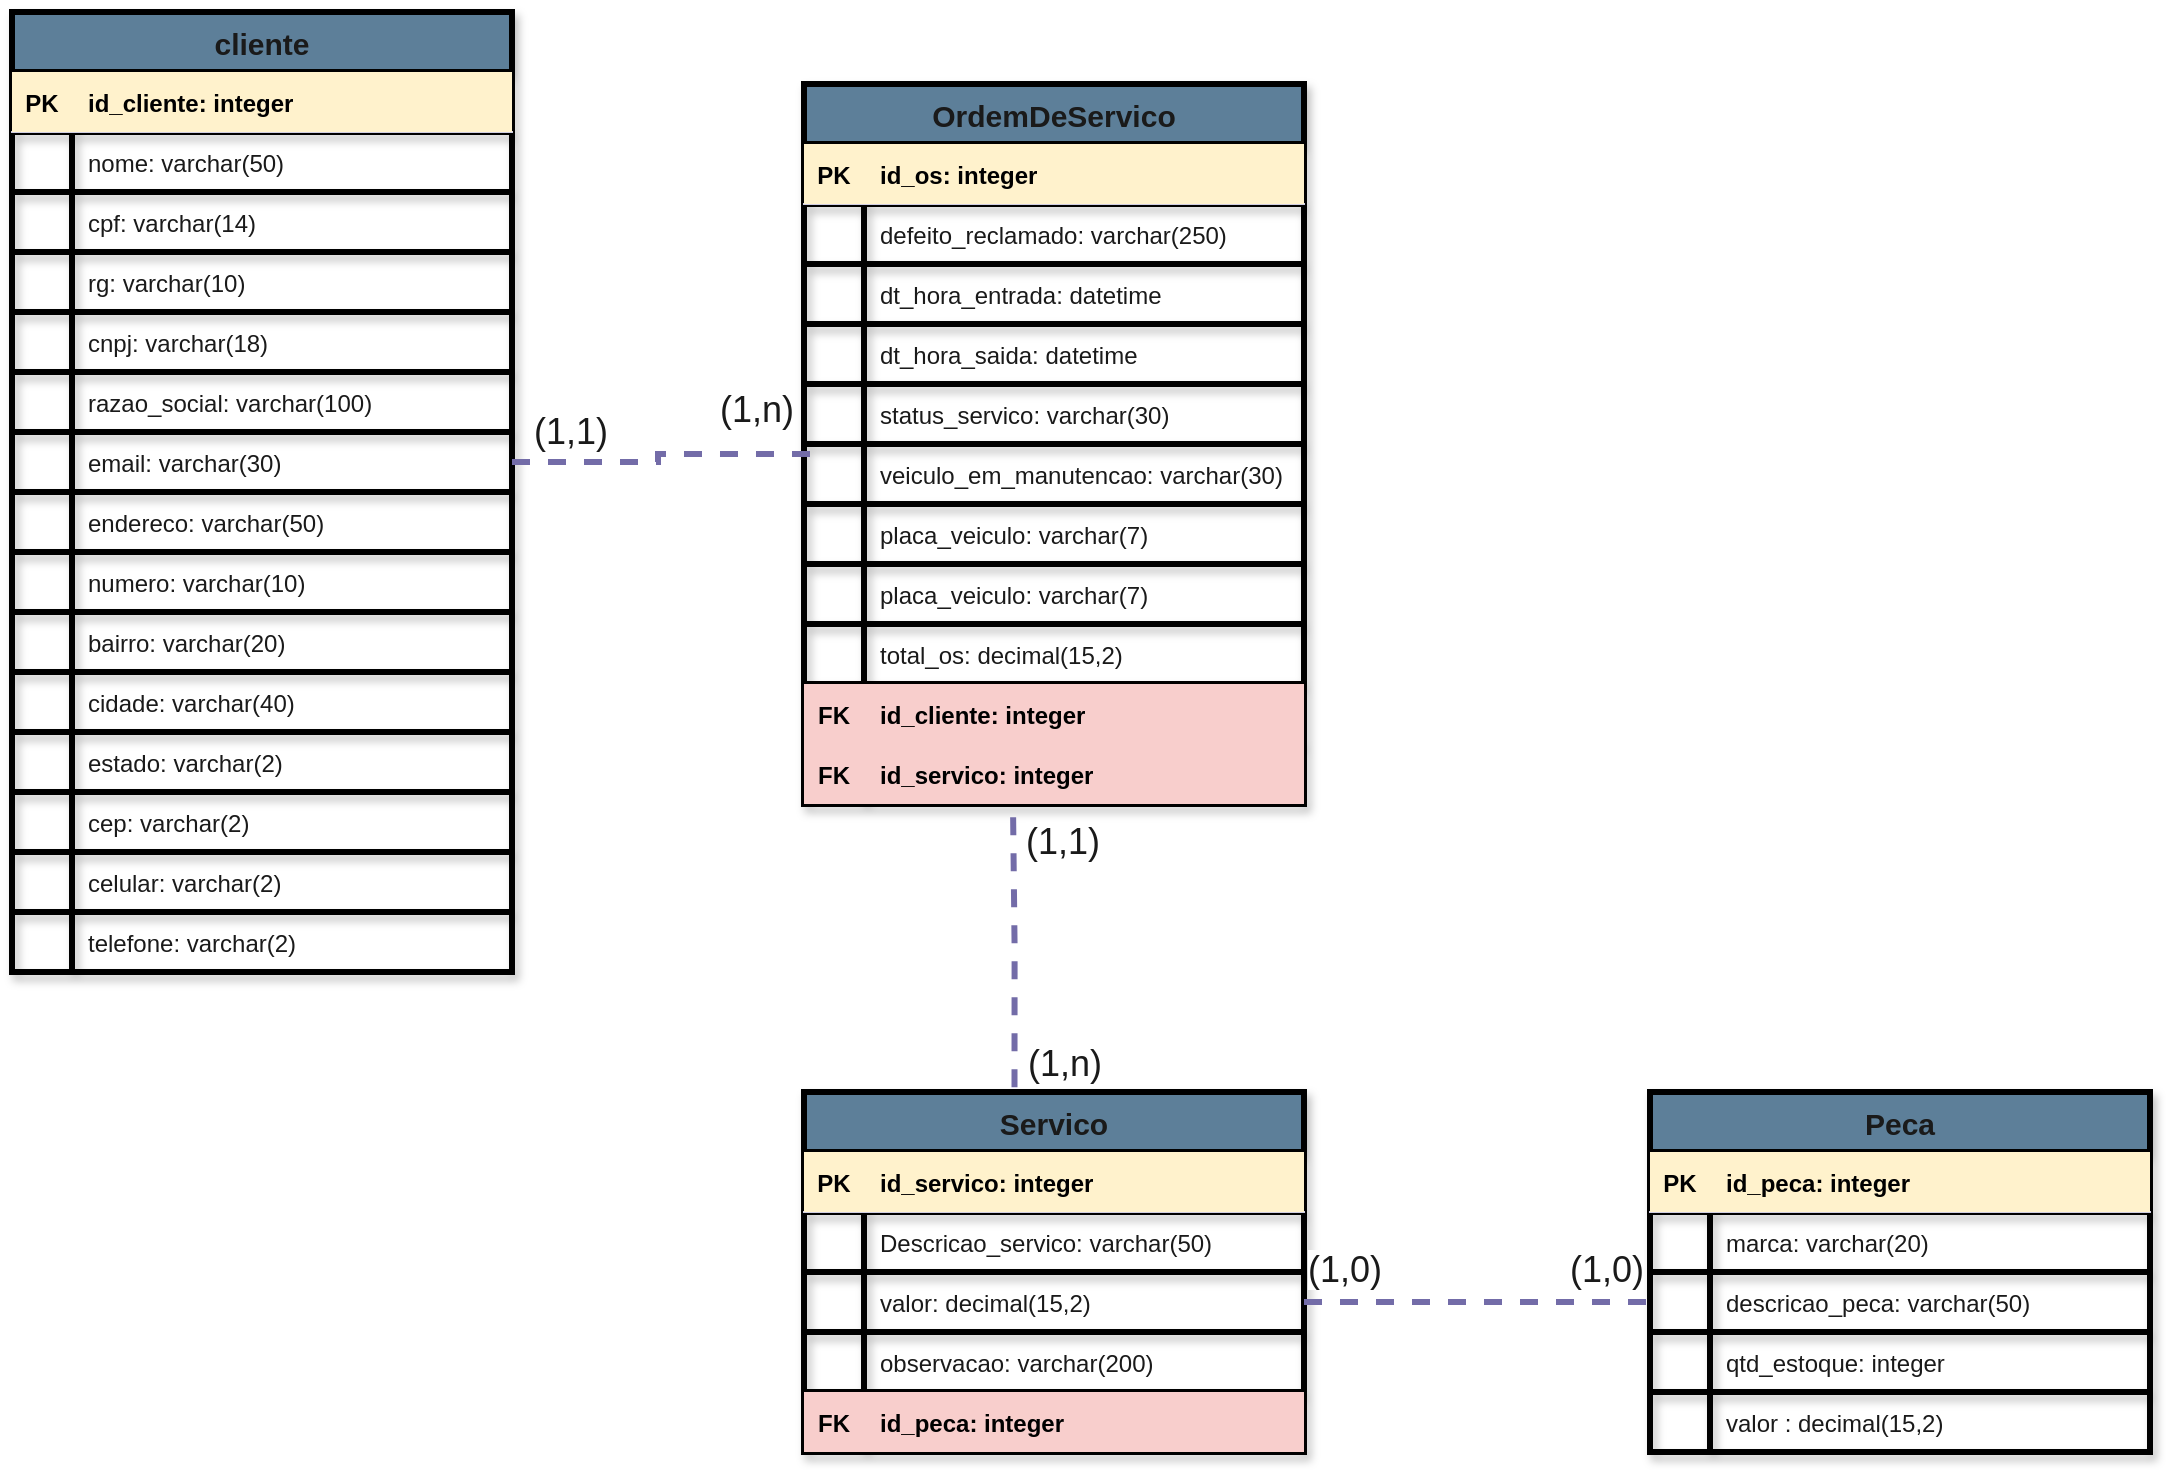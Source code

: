 <mxfile version="24.7.16">
  <diagram id="R2lEEEUBdFMjLlhIrx00" name="Page-1">
    <mxGraphModel dx="1028" dy="511" grid="1" gridSize="9" guides="1" tooltips="1" connect="1" arrows="1" fold="1" page="1" pageScale="1" pageWidth="1169" pageHeight="827" math="0" shadow="0" extFonts="Permanent Marker^https://fonts.googleapis.com/css?family=Permanent+Marker">
      <root>
        <mxCell id="0" />
        <mxCell id="1" parent="0" />
        <mxCell id="C-vyLk0tnHw3VtMMgP7b-2" value="OrdemDeServico" style="shape=table;startSize=30;container=1;collapsible=1;childLayout=tableLayout;fixedRows=1;rowLines=1;fontStyle=1;align=center;resizeLast=1;rounded=0;labelBackgroundColor=none;fillColor=#5D7F99;strokeColor=#000000;fontColor=#1A1A1A;strokeWidth=3;perimeterSpacing=0;shadow=1;fillStyle=auto;fontSize=15;" parent="1" vertex="1">
          <mxGeometry x="459" y="117" width="250" height="360" as="geometry" />
        </mxCell>
        <mxCell id="C-vyLk0tnHw3VtMMgP7b-3" value="" style="shape=partialRectangle;collapsible=0;dropTarget=0;pointerEvents=0;fillColor=none;points=[[0,0.5],[1,0.5]];portConstraint=eastwest;top=0;left=0;right=0;bottom=1;rounded=0;labelBackgroundColor=none;strokeColor=#D0CEE2;fontColor=#1A1A1A;" parent="C-vyLk0tnHw3VtMMgP7b-2" vertex="1">
          <mxGeometry y="30" width="250" height="30" as="geometry" />
        </mxCell>
        <mxCell id="C-vyLk0tnHw3VtMMgP7b-4" value="PK" style="shape=partialRectangle;overflow=hidden;connectable=0;fillColor=#fff2cc;top=0;left=0;bottom=0;right=0;fontStyle=1;rounded=0;labelBackgroundColor=none;strokeColor=#d6b656;" parent="C-vyLk0tnHw3VtMMgP7b-3" vertex="1">
          <mxGeometry width="30" height="30" as="geometry">
            <mxRectangle width="30" height="30" as="alternateBounds" />
          </mxGeometry>
        </mxCell>
        <mxCell id="C-vyLk0tnHw3VtMMgP7b-5" value="id_os: integer" style="shape=partialRectangle;overflow=hidden;connectable=0;fillColor=#fff2cc;top=0;left=0;bottom=0;right=0;align=left;spacingLeft=6;fontStyle=1;rounded=0;labelBackgroundColor=none;strokeColor=#d6b656;" parent="C-vyLk0tnHw3VtMMgP7b-3" vertex="1">
          <mxGeometry x="30" width="220" height="30" as="geometry">
            <mxRectangle width="220" height="30" as="alternateBounds" />
          </mxGeometry>
        </mxCell>
        <mxCell id="C-vyLk0tnHw3VtMMgP7b-6" value="" style="shape=partialRectangle;collapsible=0;dropTarget=0;pointerEvents=0;fillColor=none;points=[[0,0.5],[1,0.5]];portConstraint=eastwest;top=0;left=0;right=0;bottom=0;rounded=0;labelBackgroundColor=none;strokeColor=#D0CEE2;fontColor=#1A1A1A;" parent="C-vyLk0tnHw3VtMMgP7b-2" vertex="1">
          <mxGeometry y="60" width="250" height="30" as="geometry" />
        </mxCell>
        <mxCell id="C-vyLk0tnHw3VtMMgP7b-7" value="" style="shape=partialRectangle;overflow=hidden;connectable=0;fillColor=none;top=0;left=0;bottom=0;right=0;rounded=0;labelBackgroundColor=none;strokeColor=#D0CEE2;fontColor=#1A1A1A;" parent="C-vyLk0tnHw3VtMMgP7b-6" vertex="1">
          <mxGeometry width="30" height="30" as="geometry">
            <mxRectangle width="30" height="30" as="alternateBounds" />
          </mxGeometry>
        </mxCell>
        <mxCell id="C-vyLk0tnHw3VtMMgP7b-8" value="defeito_reclamado: varchar(250)" style="shape=partialRectangle;overflow=hidden;connectable=0;fillColor=none;top=0;left=0;bottom=0;right=0;align=left;spacingLeft=6;rounded=0;labelBackgroundColor=none;strokeColor=#D0CEE2;fontColor=#1A1A1A;" parent="C-vyLk0tnHw3VtMMgP7b-6" vertex="1">
          <mxGeometry x="30" width="220" height="30" as="geometry">
            <mxRectangle width="220" height="30" as="alternateBounds" />
          </mxGeometry>
        </mxCell>
        <mxCell id="C-vyLk0tnHw3VtMMgP7b-9" value="" style="shape=partialRectangle;collapsible=0;dropTarget=0;pointerEvents=0;fillColor=none;points=[[0,0.5],[1,0.5]];portConstraint=eastwest;top=0;left=0;right=0;bottom=0;rounded=0;labelBackgroundColor=none;strokeColor=#D0CEE2;fontColor=#1A1A1A;" parent="C-vyLk0tnHw3VtMMgP7b-2" vertex="1">
          <mxGeometry y="90" width="250" height="30" as="geometry" />
        </mxCell>
        <mxCell id="C-vyLk0tnHw3VtMMgP7b-10" value="" style="shape=partialRectangle;overflow=hidden;connectable=0;fillColor=none;top=0;left=0;bottom=0;right=0;rounded=0;labelBackgroundColor=none;strokeColor=#D0CEE2;fontColor=#1A1A1A;" parent="C-vyLk0tnHw3VtMMgP7b-9" vertex="1">
          <mxGeometry width="30" height="30" as="geometry">
            <mxRectangle width="30" height="30" as="alternateBounds" />
          </mxGeometry>
        </mxCell>
        <mxCell id="C-vyLk0tnHw3VtMMgP7b-11" value="dt_hora_entrada: datetime" style="shape=partialRectangle;overflow=hidden;connectable=0;fillColor=none;top=0;left=0;bottom=0;right=0;align=left;spacingLeft=6;rounded=0;labelBackgroundColor=none;strokeColor=#D0CEE2;fontColor=#1A1A1A;" parent="C-vyLk0tnHw3VtMMgP7b-9" vertex="1">
          <mxGeometry x="30" width="220" height="30" as="geometry">
            <mxRectangle width="220" height="30" as="alternateBounds" />
          </mxGeometry>
        </mxCell>
        <mxCell id="K5zt11yjpIeEXAA8S6xr-104" value="" style="shape=partialRectangle;collapsible=0;dropTarget=0;pointerEvents=0;fillColor=none;points=[[0,0.5],[1,0.5]];portConstraint=eastwest;top=0;left=0;right=0;bottom=0;rounded=0;labelBackgroundColor=none;strokeColor=#D0CEE2;fontColor=#1A1A1A;" vertex="1" parent="C-vyLk0tnHw3VtMMgP7b-2">
          <mxGeometry y="120" width="250" height="30" as="geometry" />
        </mxCell>
        <mxCell id="K5zt11yjpIeEXAA8S6xr-105" value="" style="shape=partialRectangle;overflow=hidden;connectable=0;fillColor=none;top=0;left=0;bottom=0;right=0;rounded=0;labelBackgroundColor=none;strokeColor=#D0CEE2;fontColor=#1A1A1A;" vertex="1" parent="K5zt11yjpIeEXAA8S6xr-104">
          <mxGeometry width="30" height="30" as="geometry">
            <mxRectangle width="30" height="30" as="alternateBounds" />
          </mxGeometry>
        </mxCell>
        <mxCell id="K5zt11yjpIeEXAA8S6xr-106" value="dt_hora_saida: datetime" style="shape=partialRectangle;overflow=hidden;connectable=0;fillColor=none;top=0;left=0;bottom=0;right=0;align=left;spacingLeft=6;rounded=0;labelBackgroundColor=none;strokeColor=#D0CEE2;fontColor=#1A1A1A;" vertex="1" parent="K5zt11yjpIeEXAA8S6xr-104">
          <mxGeometry x="30" width="220" height="30" as="geometry">
            <mxRectangle width="220" height="30" as="alternateBounds" />
          </mxGeometry>
        </mxCell>
        <mxCell id="K5zt11yjpIeEXAA8S6xr-109" value="" style="shape=partialRectangle;collapsible=0;dropTarget=0;pointerEvents=0;fillColor=none;points=[[0,0.5],[1,0.5]];portConstraint=eastwest;top=0;left=0;right=0;bottom=0;rounded=0;labelBackgroundColor=none;strokeColor=#D0CEE2;fontColor=#1A1A1A;" vertex="1" parent="C-vyLk0tnHw3VtMMgP7b-2">
          <mxGeometry y="150" width="250" height="30" as="geometry" />
        </mxCell>
        <mxCell id="K5zt11yjpIeEXAA8S6xr-110" value="" style="shape=partialRectangle;overflow=hidden;connectable=0;fillColor=none;top=0;left=0;bottom=0;right=0;rounded=0;labelBackgroundColor=none;strokeColor=#D0CEE2;fontColor=#1A1A1A;" vertex="1" parent="K5zt11yjpIeEXAA8S6xr-109">
          <mxGeometry width="30" height="30" as="geometry">
            <mxRectangle width="30" height="30" as="alternateBounds" />
          </mxGeometry>
        </mxCell>
        <mxCell id="K5zt11yjpIeEXAA8S6xr-111" value="status_servico: varchar(30)" style="shape=partialRectangle;overflow=hidden;connectable=0;fillColor=none;top=0;left=0;bottom=0;right=0;align=left;spacingLeft=6;rounded=0;labelBackgroundColor=none;strokeColor=#D0CEE2;fontColor=#1A1A1A;" vertex="1" parent="K5zt11yjpIeEXAA8S6xr-109">
          <mxGeometry x="30" width="220" height="30" as="geometry">
            <mxRectangle width="220" height="30" as="alternateBounds" />
          </mxGeometry>
        </mxCell>
        <mxCell id="K5zt11yjpIeEXAA8S6xr-112" value="" style="shape=partialRectangle;collapsible=0;dropTarget=0;pointerEvents=0;fillColor=none;points=[[0,0.5],[1,0.5]];portConstraint=eastwest;top=0;left=0;right=0;bottom=0;rounded=0;labelBackgroundColor=none;strokeColor=#D0CEE2;fontColor=#1A1A1A;" vertex="1" parent="C-vyLk0tnHw3VtMMgP7b-2">
          <mxGeometry y="180" width="250" height="30" as="geometry" />
        </mxCell>
        <mxCell id="K5zt11yjpIeEXAA8S6xr-113" value="" style="shape=partialRectangle;overflow=hidden;connectable=0;fillColor=none;top=0;left=0;bottom=0;right=0;rounded=0;labelBackgroundColor=none;strokeColor=#D0CEE2;fontColor=#1A1A1A;" vertex="1" parent="K5zt11yjpIeEXAA8S6xr-112">
          <mxGeometry width="30" height="30" as="geometry">
            <mxRectangle width="30" height="30" as="alternateBounds" />
          </mxGeometry>
        </mxCell>
        <mxCell id="K5zt11yjpIeEXAA8S6xr-114" value="veiculo_em_manutencao: varchar(30)" style="shape=partialRectangle;overflow=hidden;connectable=0;fillColor=none;top=0;left=0;bottom=0;right=0;align=left;spacingLeft=6;rounded=0;labelBackgroundColor=none;strokeColor=#D0CEE2;fontColor=#1A1A1A;" vertex="1" parent="K5zt11yjpIeEXAA8S6xr-112">
          <mxGeometry x="30" width="220" height="30" as="geometry">
            <mxRectangle width="220" height="30" as="alternateBounds" />
          </mxGeometry>
        </mxCell>
        <mxCell id="K5zt11yjpIeEXAA8S6xr-231" value="" style="shape=partialRectangle;collapsible=0;dropTarget=0;pointerEvents=0;fillColor=none;points=[[0,0.5],[1,0.5]];portConstraint=eastwest;top=0;left=0;right=0;bottom=0;rounded=0;labelBackgroundColor=none;strokeColor=#D0CEE2;fontColor=#1A1A1A;" vertex="1" parent="C-vyLk0tnHw3VtMMgP7b-2">
          <mxGeometry y="210" width="250" height="30" as="geometry" />
        </mxCell>
        <mxCell id="K5zt11yjpIeEXAA8S6xr-232" value="" style="shape=partialRectangle;overflow=hidden;connectable=0;fillColor=none;top=0;left=0;bottom=0;right=0;rounded=0;labelBackgroundColor=none;strokeColor=#D0CEE2;fontColor=#1A1A1A;" vertex="1" parent="K5zt11yjpIeEXAA8S6xr-231">
          <mxGeometry width="30" height="30" as="geometry">
            <mxRectangle width="30" height="30" as="alternateBounds" />
          </mxGeometry>
        </mxCell>
        <mxCell id="K5zt11yjpIeEXAA8S6xr-233" value="placa_veiculo: varchar(7)" style="shape=partialRectangle;overflow=hidden;connectable=0;fillColor=none;top=0;left=0;bottom=0;right=0;align=left;spacingLeft=6;rounded=0;labelBackgroundColor=none;strokeColor=#D0CEE2;fontColor=#1A1A1A;" vertex="1" parent="K5zt11yjpIeEXAA8S6xr-231">
          <mxGeometry x="30" width="220" height="30" as="geometry">
            <mxRectangle width="220" height="30" as="alternateBounds" />
          </mxGeometry>
        </mxCell>
        <mxCell id="K5zt11yjpIeEXAA8S6xr-115" value="" style="shape=partialRectangle;collapsible=0;dropTarget=0;pointerEvents=0;fillColor=none;points=[[0,0.5],[1,0.5]];portConstraint=eastwest;top=0;left=0;right=0;bottom=0;rounded=0;labelBackgroundColor=none;strokeColor=#D0CEE2;fontColor=#1A1A1A;" vertex="1" parent="C-vyLk0tnHw3VtMMgP7b-2">
          <mxGeometry y="240" width="250" height="30" as="geometry" />
        </mxCell>
        <mxCell id="K5zt11yjpIeEXAA8S6xr-116" value="" style="shape=partialRectangle;overflow=hidden;connectable=0;fillColor=none;top=0;left=0;bottom=0;right=0;rounded=0;labelBackgroundColor=none;strokeColor=#D0CEE2;fontColor=#1A1A1A;" vertex="1" parent="K5zt11yjpIeEXAA8S6xr-115">
          <mxGeometry width="30" height="30" as="geometry">
            <mxRectangle width="30" height="30" as="alternateBounds" />
          </mxGeometry>
        </mxCell>
        <mxCell id="K5zt11yjpIeEXAA8S6xr-117" value="placa_veiculo: varchar(7)" style="shape=partialRectangle;overflow=hidden;connectable=0;fillColor=none;top=0;left=0;bottom=0;right=0;align=left;spacingLeft=6;rounded=0;labelBackgroundColor=none;strokeColor=#D0CEE2;fontColor=#1A1A1A;" vertex="1" parent="K5zt11yjpIeEXAA8S6xr-115">
          <mxGeometry x="30" width="220" height="30" as="geometry">
            <mxRectangle width="220" height="30" as="alternateBounds" />
          </mxGeometry>
        </mxCell>
        <mxCell id="K5zt11yjpIeEXAA8S6xr-127" value="" style="shape=partialRectangle;collapsible=0;dropTarget=0;pointerEvents=0;fillColor=none;points=[[0,0.5],[1,0.5]];portConstraint=eastwest;top=0;left=0;right=0;bottom=0;rounded=0;labelBackgroundColor=none;strokeColor=#D0CEE2;fontColor=#1A1A1A;" vertex="1" parent="C-vyLk0tnHw3VtMMgP7b-2">
          <mxGeometry y="270" width="250" height="30" as="geometry" />
        </mxCell>
        <mxCell id="K5zt11yjpIeEXAA8S6xr-128" value="" style="shape=partialRectangle;overflow=hidden;connectable=0;fillColor=none;top=0;left=0;bottom=0;right=0;rounded=0;labelBackgroundColor=none;strokeColor=#D0CEE2;fontColor=#1A1A1A;" vertex="1" parent="K5zt11yjpIeEXAA8S6xr-127">
          <mxGeometry width="30" height="30" as="geometry">
            <mxRectangle width="30" height="30" as="alternateBounds" />
          </mxGeometry>
        </mxCell>
        <mxCell id="K5zt11yjpIeEXAA8S6xr-129" value="total_os: decimal(15,2)" style="shape=partialRectangle;overflow=hidden;connectable=0;fillColor=none;top=0;left=0;bottom=0;right=0;align=left;spacingLeft=6;rounded=0;labelBackgroundColor=none;strokeColor=#D0CEE2;fontColor=#1A1A1A;" vertex="1" parent="K5zt11yjpIeEXAA8S6xr-127">
          <mxGeometry x="30" width="220" height="30" as="geometry">
            <mxRectangle width="220" height="30" as="alternateBounds" />
          </mxGeometry>
        </mxCell>
        <mxCell id="K5zt11yjpIeEXAA8S6xr-121" value="" style="shape=partialRectangle;collapsible=0;dropTarget=0;pointerEvents=0;fillColor=none;points=[[0,0.5],[1,0.5]];portConstraint=eastwest;top=0;left=0;right=0;bottom=0;rounded=0;labelBackgroundColor=none;strokeColor=#D0CEE2;fontColor=#1A1A1A;" vertex="1" parent="C-vyLk0tnHw3VtMMgP7b-2">
          <mxGeometry y="300" width="250" height="30" as="geometry" />
        </mxCell>
        <mxCell id="K5zt11yjpIeEXAA8S6xr-122" value="FK" style="shape=partialRectangle;overflow=hidden;connectable=0;top=0;left=0;bottom=0;right=0;rounded=0;labelBackgroundColor=none;fontStyle=1;fillColor=#f8cecc;strokeColor=#b85450;" vertex="1" parent="K5zt11yjpIeEXAA8S6xr-121">
          <mxGeometry width="30" height="30" as="geometry">
            <mxRectangle width="30" height="30" as="alternateBounds" />
          </mxGeometry>
        </mxCell>
        <mxCell id="K5zt11yjpIeEXAA8S6xr-123" value="id_cliente: integer" style="shape=partialRectangle;overflow=hidden;connectable=0;top=0;left=0;bottom=0;right=0;align=left;spacingLeft=6;rounded=0;labelBackgroundColor=none;fontStyle=1;fillColor=#f8cecc;strokeColor=#b85450;" vertex="1" parent="K5zt11yjpIeEXAA8S6xr-121">
          <mxGeometry x="30" width="220" height="30" as="geometry">
            <mxRectangle width="220" height="30" as="alternateBounds" />
          </mxGeometry>
        </mxCell>
        <mxCell id="K5zt11yjpIeEXAA8S6xr-221" value="" style="shape=partialRectangle;collapsible=0;dropTarget=0;pointerEvents=0;fillColor=none;points=[[0,0.5],[1,0.5]];portConstraint=eastwest;top=0;left=0;right=0;bottom=0;rounded=0;labelBackgroundColor=none;strokeColor=#D0CEE2;fontColor=#1A1A1A;" vertex="1" parent="C-vyLk0tnHw3VtMMgP7b-2">
          <mxGeometry y="330" width="250" height="30" as="geometry" />
        </mxCell>
        <mxCell id="K5zt11yjpIeEXAA8S6xr-222" value="FK" style="shape=partialRectangle;overflow=hidden;connectable=0;top=0;left=0;bottom=0;right=0;rounded=0;labelBackgroundColor=none;fontStyle=1;fillColor=#f8cecc;strokeColor=#b85450;" vertex="1" parent="K5zt11yjpIeEXAA8S6xr-221">
          <mxGeometry width="30" height="30" as="geometry">
            <mxRectangle width="30" height="30" as="alternateBounds" />
          </mxGeometry>
        </mxCell>
        <mxCell id="K5zt11yjpIeEXAA8S6xr-223" value="id_servico: integer" style="shape=partialRectangle;overflow=hidden;connectable=0;top=0;left=0;bottom=0;right=0;align=left;spacingLeft=6;rounded=0;labelBackgroundColor=none;fontStyle=1;fillColor=#f8cecc;strokeColor=#b85450;" vertex="1" parent="K5zt11yjpIeEXAA8S6xr-221">
          <mxGeometry x="30" width="220" height="30" as="geometry">
            <mxRectangle width="220" height="30" as="alternateBounds" />
          </mxGeometry>
        </mxCell>
        <mxCell id="C-vyLk0tnHw3VtMMgP7b-23" value="cliente" style="shape=table;startSize=30;container=1;collapsible=1;childLayout=tableLayout;fixedRows=1;rowLines=1;fontStyle=1;align=center;resizeLast=1;rounded=0;labelBackgroundColor=none;fillColor=#5D7F99;strokeColor=#000000;fontColor=#1A1A1A;strokeWidth=3;perimeterSpacing=0;shadow=1;fillStyle=auto;fontSize=15;" parent="1" vertex="1">
          <mxGeometry x="63" y="81" width="250" height="480" as="geometry">
            <mxRectangle x="119" y="121" width="81" height="30" as="alternateBounds" />
          </mxGeometry>
        </mxCell>
        <mxCell id="C-vyLk0tnHw3VtMMgP7b-24" value="" style="shape=partialRectangle;collapsible=0;dropTarget=0;pointerEvents=0;fillColor=none;points=[[0,0.5],[1,0.5]];portConstraint=eastwest;top=0;left=0;right=0;bottom=1;rounded=0;labelBackgroundColor=none;strokeColor=#D0CEE2;fontColor=#1A1A1A;" parent="C-vyLk0tnHw3VtMMgP7b-23" vertex="1">
          <mxGeometry y="30" width="250" height="30" as="geometry" />
        </mxCell>
        <mxCell id="C-vyLk0tnHw3VtMMgP7b-25" value="PK" style="shape=partialRectangle;overflow=hidden;connectable=0;fillColor=#fff2cc;top=0;left=0;bottom=0;right=0;fontStyle=1;rounded=0;labelBackgroundColor=none;strokeColor=#d6b656;fillStyle=auto;" parent="C-vyLk0tnHw3VtMMgP7b-24" vertex="1">
          <mxGeometry width="30" height="30" as="geometry">
            <mxRectangle width="30" height="30" as="alternateBounds" />
          </mxGeometry>
        </mxCell>
        <mxCell id="C-vyLk0tnHw3VtMMgP7b-26" value="id_cliente: integer" style="shape=partialRectangle;overflow=hidden;connectable=0;fillColor=#fff2cc;top=0;left=0;bottom=0;right=0;align=left;spacingLeft=6;fontStyle=1;rounded=0;labelBackgroundColor=none;strokeColor=#d6b656;horizontal=1;verticalAlign=middle;fillStyle=auto;" parent="C-vyLk0tnHw3VtMMgP7b-24" vertex="1">
          <mxGeometry x="30" width="220" height="30" as="geometry">
            <mxRectangle width="220" height="30" as="alternateBounds" />
          </mxGeometry>
        </mxCell>
        <mxCell id="K5zt11yjpIeEXAA8S6xr-63" value="" style="shape=partialRectangle;collapsible=0;dropTarget=0;pointerEvents=0;fillColor=none;points=[[0,0.5],[1,0.5]];portConstraint=eastwest;top=0;left=0;right=0;bottom=0;rounded=0;labelBackgroundColor=none;strokeColor=#D0CEE2;fontColor=#1A1A1A;" vertex="1" parent="C-vyLk0tnHw3VtMMgP7b-23">
          <mxGeometry y="60" width="250" height="30" as="geometry" />
        </mxCell>
        <mxCell id="K5zt11yjpIeEXAA8S6xr-64" value="" style="shape=partialRectangle;overflow=hidden;connectable=0;fillColor=none;top=0;left=0;bottom=0;right=0;rounded=0;labelBackgroundColor=none;strokeColor=#D0CEE2;fontColor=#1A1A1A;" vertex="1" parent="K5zt11yjpIeEXAA8S6xr-63">
          <mxGeometry width="30" height="30" as="geometry">
            <mxRectangle width="30" height="30" as="alternateBounds" />
          </mxGeometry>
        </mxCell>
        <mxCell id="K5zt11yjpIeEXAA8S6xr-65" value="nome: varchar(50)                 " style="shape=partialRectangle;overflow=hidden;connectable=0;fillColor=none;top=0;left=0;bottom=0;right=0;align=left;spacingLeft=6;rounded=0;labelBackgroundColor=none;strokeColor=#D0CEE2;fontColor=#1A1A1A;fontStyle=0;fontSize=12;spacingTop=0;textShadow=0;labelBorderColor=none;" vertex="1" parent="K5zt11yjpIeEXAA8S6xr-63">
          <mxGeometry x="30" width="220" height="30" as="geometry">
            <mxRectangle width="220" height="30" as="alternateBounds" />
          </mxGeometry>
        </mxCell>
        <mxCell id="K5zt11yjpIeEXAA8S6xr-66" value="" style="shape=partialRectangle;collapsible=0;dropTarget=0;pointerEvents=0;fillColor=none;points=[[0,0.5],[1,0.5]];portConstraint=eastwest;top=0;left=0;right=0;bottom=0;rounded=0;labelBackgroundColor=none;strokeColor=#D0CEE2;fontColor=#1A1A1A;" vertex="1" parent="C-vyLk0tnHw3VtMMgP7b-23">
          <mxGeometry y="90" width="250" height="30" as="geometry" />
        </mxCell>
        <mxCell id="K5zt11yjpIeEXAA8S6xr-67" value="" style="shape=partialRectangle;overflow=hidden;connectable=0;fillColor=none;top=0;left=0;bottom=0;right=0;rounded=0;labelBackgroundColor=none;strokeColor=#D0CEE2;fontColor=#1A1A1A;" vertex="1" parent="K5zt11yjpIeEXAA8S6xr-66">
          <mxGeometry width="30" height="30" as="geometry">
            <mxRectangle width="30" height="30" as="alternateBounds" />
          </mxGeometry>
        </mxCell>
        <mxCell id="K5zt11yjpIeEXAA8S6xr-68" value="cpf: varchar(14)" style="shape=partialRectangle;overflow=hidden;connectable=0;fillColor=none;top=0;left=0;bottom=0;right=0;align=left;spacingLeft=6;rounded=0;labelBackgroundColor=none;strokeColor=#D0CEE2;fontColor=#1A1A1A;fontStyle=0;fontSize=12;" vertex="1" parent="K5zt11yjpIeEXAA8S6xr-66">
          <mxGeometry x="30" width="220" height="30" as="geometry">
            <mxRectangle width="220" height="30" as="alternateBounds" />
          </mxGeometry>
        </mxCell>
        <mxCell id="K5zt11yjpIeEXAA8S6xr-69" value="" style="shape=partialRectangle;collapsible=0;dropTarget=0;pointerEvents=0;fillColor=none;points=[[0,0.5],[1,0.5]];portConstraint=eastwest;top=0;left=0;right=0;bottom=0;rounded=0;labelBackgroundColor=none;strokeColor=#D0CEE2;fontColor=#1A1A1A;" vertex="1" parent="C-vyLk0tnHw3VtMMgP7b-23">
          <mxGeometry y="120" width="250" height="30" as="geometry" />
        </mxCell>
        <mxCell id="K5zt11yjpIeEXAA8S6xr-70" value="" style="shape=partialRectangle;overflow=hidden;connectable=0;fillColor=none;top=0;left=0;bottom=0;right=0;rounded=0;labelBackgroundColor=none;strokeColor=#D0CEE2;fontColor=#1A1A1A;" vertex="1" parent="K5zt11yjpIeEXAA8S6xr-69">
          <mxGeometry width="30" height="30" as="geometry">
            <mxRectangle width="30" height="30" as="alternateBounds" />
          </mxGeometry>
        </mxCell>
        <mxCell id="K5zt11yjpIeEXAA8S6xr-71" value="rg: varchar(10)" style="shape=partialRectangle;overflow=hidden;connectable=0;fillColor=none;top=0;left=0;bottom=0;right=0;align=left;spacingLeft=6;rounded=0;labelBackgroundColor=none;strokeColor=#D0CEE2;fontColor=#1A1A1A;fontStyle=0;fontSize=12;" vertex="1" parent="K5zt11yjpIeEXAA8S6xr-69">
          <mxGeometry x="30" width="220" height="30" as="geometry">
            <mxRectangle width="220" height="30" as="alternateBounds" />
          </mxGeometry>
        </mxCell>
        <mxCell id="K5zt11yjpIeEXAA8S6xr-72" value="" style="shape=partialRectangle;collapsible=0;dropTarget=0;pointerEvents=0;fillColor=none;points=[[0,0.5],[1,0.5]];portConstraint=eastwest;top=0;left=0;right=0;bottom=0;rounded=0;labelBackgroundColor=none;strokeColor=#D0CEE2;fontColor=#1A1A1A;" vertex="1" parent="C-vyLk0tnHw3VtMMgP7b-23">
          <mxGeometry y="150" width="250" height="30" as="geometry" />
        </mxCell>
        <mxCell id="K5zt11yjpIeEXAA8S6xr-73" value="" style="shape=partialRectangle;overflow=hidden;connectable=0;fillColor=none;top=0;left=0;bottom=0;right=0;rounded=0;labelBackgroundColor=none;strokeColor=#D0CEE2;fontColor=#1A1A1A;" vertex="1" parent="K5zt11yjpIeEXAA8S6xr-72">
          <mxGeometry width="30" height="30" as="geometry">
            <mxRectangle width="30" height="30" as="alternateBounds" />
          </mxGeometry>
        </mxCell>
        <mxCell id="K5zt11yjpIeEXAA8S6xr-74" value="cnpj: varchar(18)" style="shape=partialRectangle;overflow=hidden;connectable=0;fillColor=none;top=0;left=0;bottom=0;right=0;align=left;spacingLeft=6;rounded=0;labelBackgroundColor=none;strokeColor=#D0CEE2;fontColor=#1A1A1A;fontStyle=0;fontSize=12;" vertex="1" parent="K5zt11yjpIeEXAA8S6xr-72">
          <mxGeometry x="30" width="220" height="30" as="geometry">
            <mxRectangle width="220" height="30" as="alternateBounds" />
          </mxGeometry>
        </mxCell>
        <mxCell id="K5zt11yjpIeEXAA8S6xr-75" value="" style="shape=partialRectangle;collapsible=0;dropTarget=0;pointerEvents=0;fillColor=none;points=[[0,0.5],[1,0.5]];portConstraint=eastwest;top=0;left=0;right=0;bottom=0;rounded=0;labelBackgroundColor=none;strokeColor=#D0CEE2;fontColor=#1A1A1A;" vertex="1" parent="C-vyLk0tnHw3VtMMgP7b-23">
          <mxGeometry y="180" width="250" height="30" as="geometry" />
        </mxCell>
        <mxCell id="K5zt11yjpIeEXAA8S6xr-76" value="" style="shape=partialRectangle;overflow=hidden;connectable=0;fillColor=none;top=0;left=0;bottom=0;right=0;rounded=0;labelBackgroundColor=none;strokeColor=#D0CEE2;fontColor=#1A1A1A;" vertex="1" parent="K5zt11yjpIeEXAA8S6xr-75">
          <mxGeometry width="30" height="30" as="geometry">
            <mxRectangle width="30" height="30" as="alternateBounds" />
          </mxGeometry>
        </mxCell>
        <mxCell id="K5zt11yjpIeEXAA8S6xr-77" value="razao_social: varchar(100)" style="shape=partialRectangle;overflow=hidden;connectable=0;fillColor=none;top=0;left=0;bottom=0;right=0;align=left;spacingLeft=6;rounded=0;labelBackgroundColor=none;strokeColor=#D0CEE2;fontColor=#1A1A1A;fontStyle=0;fontSize=12;" vertex="1" parent="K5zt11yjpIeEXAA8S6xr-75">
          <mxGeometry x="30" width="220" height="30" as="geometry">
            <mxRectangle width="220" height="30" as="alternateBounds" />
          </mxGeometry>
        </mxCell>
        <mxCell id="K5zt11yjpIeEXAA8S6xr-78" value="" style="shape=partialRectangle;collapsible=0;dropTarget=0;pointerEvents=0;fillColor=none;points=[[0,0.5],[1,0.5]];portConstraint=eastwest;top=0;left=0;right=0;bottom=0;rounded=0;labelBackgroundColor=none;strokeColor=#D0CEE2;fontColor=#1A1A1A;" vertex="1" parent="C-vyLk0tnHw3VtMMgP7b-23">
          <mxGeometry y="210" width="250" height="30" as="geometry" />
        </mxCell>
        <mxCell id="K5zt11yjpIeEXAA8S6xr-79" value="" style="shape=partialRectangle;overflow=hidden;connectable=0;fillColor=none;top=0;left=0;bottom=0;right=0;rounded=0;labelBackgroundColor=none;strokeColor=#D0CEE2;fontColor=#1A1A1A;" vertex="1" parent="K5zt11yjpIeEXAA8S6xr-78">
          <mxGeometry width="30" height="30" as="geometry">
            <mxRectangle width="30" height="30" as="alternateBounds" />
          </mxGeometry>
        </mxCell>
        <mxCell id="K5zt11yjpIeEXAA8S6xr-80" value="email: varchar(30)" style="shape=partialRectangle;overflow=hidden;connectable=0;fillColor=none;top=0;left=0;bottom=0;right=0;align=left;spacingLeft=6;rounded=0;labelBackgroundColor=none;strokeColor=#D0CEE2;fontColor=#1A1A1A;fontStyle=0;fontSize=12;" vertex="1" parent="K5zt11yjpIeEXAA8S6xr-78">
          <mxGeometry x="30" width="220" height="30" as="geometry">
            <mxRectangle width="220" height="30" as="alternateBounds" />
          </mxGeometry>
        </mxCell>
        <mxCell id="K5zt11yjpIeEXAA8S6xr-81" value="" style="shape=partialRectangle;collapsible=0;dropTarget=0;pointerEvents=0;fillColor=none;points=[[0,0.5],[1,0.5]];portConstraint=eastwest;top=0;left=0;right=0;bottom=0;rounded=0;labelBackgroundColor=none;strokeColor=#D0CEE2;fontColor=#1A1A1A;" vertex="1" parent="C-vyLk0tnHw3VtMMgP7b-23">
          <mxGeometry y="240" width="250" height="30" as="geometry" />
        </mxCell>
        <mxCell id="K5zt11yjpIeEXAA8S6xr-82" value="" style="shape=partialRectangle;overflow=hidden;connectable=0;fillColor=none;top=0;left=0;bottom=0;right=0;rounded=0;labelBackgroundColor=none;strokeColor=#D0CEE2;fontColor=#1A1A1A;" vertex="1" parent="K5zt11yjpIeEXAA8S6xr-81">
          <mxGeometry width="30" height="30" as="geometry">
            <mxRectangle width="30" height="30" as="alternateBounds" />
          </mxGeometry>
        </mxCell>
        <mxCell id="K5zt11yjpIeEXAA8S6xr-83" value="endereco: varchar(50)" style="shape=partialRectangle;overflow=hidden;connectable=0;fillColor=none;top=0;left=0;bottom=0;right=0;align=left;spacingLeft=6;rounded=0;labelBackgroundColor=none;strokeColor=#D0CEE2;fontColor=#1A1A1A;fontStyle=0" vertex="1" parent="K5zt11yjpIeEXAA8S6xr-81">
          <mxGeometry x="30" width="220" height="30" as="geometry">
            <mxRectangle width="220" height="30" as="alternateBounds" />
          </mxGeometry>
        </mxCell>
        <mxCell id="K5zt11yjpIeEXAA8S6xr-84" value="" style="shape=partialRectangle;collapsible=0;dropTarget=0;pointerEvents=0;fillColor=none;points=[[0,0.5],[1,0.5]];portConstraint=eastwest;top=0;left=0;right=0;bottom=0;rounded=0;labelBackgroundColor=none;strokeColor=#D0CEE2;fontColor=#1A1A1A;" vertex="1" parent="C-vyLk0tnHw3VtMMgP7b-23">
          <mxGeometry y="270" width="250" height="30" as="geometry" />
        </mxCell>
        <mxCell id="K5zt11yjpIeEXAA8S6xr-85" value="" style="shape=partialRectangle;overflow=hidden;connectable=0;fillColor=none;top=0;left=0;bottom=0;right=0;rounded=0;labelBackgroundColor=none;strokeColor=#D0CEE2;fontColor=#1A1A1A;" vertex="1" parent="K5zt11yjpIeEXAA8S6xr-84">
          <mxGeometry width="30" height="30" as="geometry">
            <mxRectangle width="30" height="30" as="alternateBounds" />
          </mxGeometry>
        </mxCell>
        <mxCell id="K5zt11yjpIeEXAA8S6xr-86" value="numero: varchar(10)" style="shape=partialRectangle;overflow=hidden;connectable=0;fillColor=none;top=0;left=0;bottom=0;right=0;align=left;spacingLeft=6;rounded=0;labelBackgroundColor=none;strokeColor=#D0CEE2;fontColor=#1A1A1A;fontStyle=0" vertex="1" parent="K5zt11yjpIeEXAA8S6xr-84">
          <mxGeometry x="30" width="220" height="30" as="geometry">
            <mxRectangle width="220" height="30" as="alternateBounds" />
          </mxGeometry>
        </mxCell>
        <mxCell id="K5zt11yjpIeEXAA8S6xr-87" value="" style="shape=partialRectangle;collapsible=0;dropTarget=0;pointerEvents=0;fillColor=none;points=[[0,0.5],[1,0.5]];portConstraint=eastwest;top=0;left=0;right=0;bottom=0;rounded=0;labelBackgroundColor=none;strokeColor=#D0CEE2;fontColor=#1A1A1A;" vertex="1" parent="C-vyLk0tnHw3VtMMgP7b-23">
          <mxGeometry y="300" width="250" height="30" as="geometry" />
        </mxCell>
        <mxCell id="K5zt11yjpIeEXAA8S6xr-88" value="" style="shape=partialRectangle;overflow=hidden;connectable=0;fillColor=none;top=0;left=0;bottom=0;right=0;rounded=0;labelBackgroundColor=none;strokeColor=#D0CEE2;fontColor=#1A1A1A;" vertex="1" parent="K5zt11yjpIeEXAA8S6xr-87">
          <mxGeometry width="30" height="30" as="geometry">
            <mxRectangle width="30" height="30" as="alternateBounds" />
          </mxGeometry>
        </mxCell>
        <mxCell id="K5zt11yjpIeEXAA8S6xr-89" value="bairro: varchar(20)" style="shape=partialRectangle;overflow=hidden;connectable=0;fillColor=none;top=0;left=0;bottom=0;right=0;align=left;spacingLeft=6;rounded=0;labelBackgroundColor=none;strokeColor=#D0CEE2;fontColor=#1A1A1A;fontStyle=0" vertex="1" parent="K5zt11yjpIeEXAA8S6xr-87">
          <mxGeometry x="30" width="220" height="30" as="geometry">
            <mxRectangle width="220" height="30" as="alternateBounds" />
          </mxGeometry>
        </mxCell>
        <mxCell id="K5zt11yjpIeEXAA8S6xr-90" value="" style="shape=partialRectangle;collapsible=0;dropTarget=0;pointerEvents=0;fillColor=none;points=[[0,0.5],[1,0.5]];portConstraint=eastwest;top=0;left=0;right=0;bottom=0;rounded=0;labelBackgroundColor=none;strokeColor=#D0CEE2;fontColor=#1A1A1A;" vertex="1" parent="C-vyLk0tnHw3VtMMgP7b-23">
          <mxGeometry y="330" width="250" height="30" as="geometry" />
        </mxCell>
        <mxCell id="K5zt11yjpIeEXAA8S6xr-91" value="" style="shape=partialRectangle;overflow=hidden;connectable=0;fillColor=none;top=0;left=0;bottom=0;right=0;rounded=0;labelBackgroundColor=none;strokeColor=#D0CEE2;fontColor=#1A1A1A;" vertex="1" parent="K5zt11yjpIeEXAA8S6xr-90">
          <mxGeometry width="30" height="30" as="geometry">
            <mxRectangle width="30" height="30" as="alternateBounds" />
          </mxGeometry>
        </mxCell>
        <mxCell id="K5zt11yjpIeEXAA8S6xr-92" value="cidade: varchar(40)" style="shape=partialRectangle;overflow=hidden;connectable=0;fillColor=none;top=0;left=0;bottom=0;right=0;align=left;spacingLeft=6;rounded=0;labelBackgroundColor=none;strokeColor=#D0CEE2;fontColor=#1A1A1A;fontStyle=0" vertex="1" parent="K5zt11yjpIeEXAA8S6xr-90">
          <mxGeometry x="30" width="220" height="30" as="geometry">
            <mxRectangle width="220" height="30" as="alternateBounds" />
          </mxGeometry>
        </mxCell>
        <mxCell id="K5zt11yjpIeEXAA8S6xr-93" value="" style="shape=partialRectangle;collapsible=0;dropTarget=0;pointerEvents=0;fillColor=none;points=[[0,0.5],[1,0.5]];portConstraint=eastwest;top=0;left=0;right=0;bottom=0;rounded=0;labelBackgroundColor=none;strokeColor=#D0CEE2;fontColor=#1A1A1A;" vertex="1" parent="C-vyLk0tnHw3VtMMgP7b-23">
          <mxGeometry y="360" width="250" height="30" as="geometry" />
        </mxCell>
        <mxCell id="K5zt11yjpIeEXAA8S6xr-94" value="" style="shape=partialRectangle;overflow=hidden;connectable=0;fillColor=none;top=0;left=0;bottom=0;right=0;rounded=0;labelBackgroundColor=none;strokeColor=#D0CEE2;fontColor=#1A1A1A;" vertex="1" parent="K5zt11yjpIeEXAA8S6xr-93">
          <mxGeometry width="30" height="30" as="geometry">
            <mxRectangle width="30" height="30" as="alternateBounds" />
          </mxGeometry>
        </mxCell>
        <mxCell id="K5zt11yjpIeEXAA8S6xr-95" value="estado: varchar(2)" style="shape=partialRectangle;overflow=hidden;connectable=0;fillColor=none;top=0;left=0;bottom=0;right=0;align=left;spacingLeft=6;rounded=0;labelBackgroundColor=none;strokeColor=#D0CEE2;fontColor=#1A1A1A;fontStyle=0" vertex="1" parent="K5zt11yjpIeEXAA8S6xr-93">
          <mxGeometry x="30" width="220" height="30" as="geometry">
            <mxRectangle width="220" height="30" as="alternateBounds" />
          </mxGeometry>
        </mxCell>
        <mxCell id="K5zt11yjpIeEXAA8S6xr-96" value="" style="shape=partialRectangle;collapsible=0;dropTarget=0;pointerEvents=0;fillColor=none;points=[[0,0.5],[1,0.5]];portConstraint=eastwest;top=0;left=0;right=0;bottom=0;rounded=0;labelBackgroundColor=none;strokeColor=#D0CEE2;fontColor=#1A1A1A;" vertex="1" parent="C-vyLk0tnHw3VtMMgP7b-23">
          <mxGeometry y="390" width="250" height="30" as="geometry" />
        </mxCell>
        <mxCell id="K5zt11yjpIeEXAA8S6xr-97" value="" style="shape=partialRectangle;overflow=hidden;connectable=0;fillColor=none;top=0;left=0;bottom=0;right=0;rounded=0;labelBackgroundColor=none;strokeColor=#D0CEE2;fontColor=#1A1A1A;" vertex="1" parent="K5zt11yjpIeEXAA8S6xr-96">
          <mxGeometry width="30" height="30" as="geometry">
            <mxRectangle width="30" height="30" as="alternateBounds" />
          </mxGeometry>
        </mxCell>
        <mxCell id="K5zt11yjpIeEXAA8S6xr-98" value="cep: varchar(2)" style="shape=partialRectangle;overflow=hidden;connectable=0;fillColor=none;top=0;left=0;bottom=0;right=0;align=left;spacingLeft=6;rounded=0;labelBackgroundColor=none;strokeColor=#D0CEE2;fontColor=#1A1A1A;fontStyle=0" vertex="1" parent="K5zt11yjpIeEXAA8S6xr-96">
          <mxGeometry x="30" width="220" height="30" as="geometry">
            <mxRectangle width="220" height="30" as="alternateBounds" />
          </mxGeometry>
        </mxCell>
        <mxCell id="K5zt11yjpIeEXAA8S6xr-99" value="" style="shape=partialRectangle;collapsible=0;dropTarget=0;pointerEvents=0;fillColor=none;points=[[0,0.5],[1,0.5]];portConstraint=eastwest;top=0;left=0;right=0;bottom=0;rounded=0;labelBackgroundColor=none;strokeColor=#D0CEE2;fontColor=#1A1A1A;" vertex="1" parent="C-vyLk0tnHw3VtMMgP7b-23">
          <mxGeometry y="420" width="250" height="30" as="geometry" />
        </mxCell>
        <mxCell id="K5zt11yjpIeEXAA8S6xr-100" value="" style="shape=partialRectangle;overflow=hidden;connectable=0;fillColor=none;top=0;left=0;bottom=0;right=0;rounded=0;labelBackgroundColor=none;strokeColor=#D0CEE2;fontColor=#1A1A1A;" vertex="1" parent="K5zt11yjpIeEXAA8S6xr-99">
          <mxGeometry width="30" height="30" as="geometry">
            <mxRectangle width="30" height="30" as="alternateBounds" />
          </mxGeometry>
        </mxCell>
        <mxCell id="K5zt11yjpIeEXAA8S6xr-101" value="celular: varchar(2)" style="shape=partialRectangle;overflow=hidden;connectable=0;fillColor=none;top=0;left=0;bottom=0;right=0;align=left;spacingLeft=6;rounded=0;labelBackgroundColor=none;strokeColor=#D0CEE2;fontColor=#1A1A1A;fontStyle=0" vertex="1" parent="K5zt11yjpIeEXAA8S6xr-99">
          <mxGeometry x="30" width="220" height="30" as="geometry">
            <mxRectangle width="220" height="30" as="alternateBounds" />
          </mxGeometry>
        </mxCell>
        <mxCell id="C-vyLk0tnHw3VtMMgP7b-27" value="" style="shape=partialRectangle;collapsible=0;dropTarget=0;pointerEvents=0;fillColor=none;points=[[0,0.5],[1,0.5]];portConstraint=eastwest;top=0;left=0;right=0;bottom=0;rounded=0;labelBackgroundColor=none;strokeColor=#D0CEE2;fontColor=#1A1A1A;" parent="C-vyLk0tnHw3VtMMgP7b-23" vertex="1">
          <mxGeometry y="450" width="250" height="30" as="geometry" />
        </mxCell>
        <mxCell id="C-vyLk0tnHw3VtMMgP7b-28" value="" style="shape=partialRectangle;overflow=hidden;connectable=0;fillColor=none;top=0;left=0;bottom=0;right=0;rounded=0;labelBackgroundColor=none;strokeColor=#D0CEE2;fontColor=#1A1A1A;" parent="C-vyLk0tnHw3VtMMgP7b-27" vertex="1">
          <mxGeometry width="30" height="30" as="geometry">
            <mxRectangle width="30" height="30" as="alternateBounds" />
          </mxGeometry>
        </mxCell>
        <mxCell id="C-vyLk0tnHw3VtMMgP7b-29" value="telefone: varchar(2)" style="shape=partialRectangle;overflow=hidden;connectable=0;fillColor=none;top=0;left=0;bottom=0;right=0;align=left;spacingLeft=6;rounded=0;labelBackgroundColor=none;strokeColor=#D0CEE2;fontColor=#1A1A1A;fontStyle=0" parent="C-vyLk0tnHw3VtMMgP7b-27" vertex="1">
          <mxGeometry x="30" width="220" height="30" as="geometry">
            <mxRectangle width="220" height="30" as="alternateBounds" />
          </mxGeometry>
        </mxCell>
        <mxCell id="K5zt11yjpIeEXAA8S6xr-107" value="" style="shape=partialRectangle;overflow=hidden;connectable=0;fillColor=none;top=0;left=0;bottom=0;right=0;align=left;spacingLeft=6;rounded=0;labelBackgroundColor=none;strokeColor=#D0CEE2;fontColor=#1A1A1A;" vertex="1" parent="1">
          <mxGeometry x="498" y="211" width="220" height="30" as="geometry">
            <mxRectangle width="220" height="30" as="alternateBounds" />
          </mxGeometry>
        </mxCell>
        <mxCell id="K5zt11yjpIeEXAA8S6xr-108" value="" style="shape=partialRectangle;overflow=hidden;connectable=0;fillColor=none;top=0;left=0;bottom=0;right=0;align=left;spacingLeft=6;rounded=0;labelBackgroundColor=none;strokeColor=#D0CEE2;fontColor=#1A1A1A;" vertex="1" parent="1">
          <mxGeometry x="498" y="181" width="220" height="30" as="geometry">
            <mxRectangle width="220" height="30" as="alternateBounds" />
          </mxGeometry>
        </mxCell>
        <mxCell id="K5zt11yjpIeEXAA8S6xr-171" value="Servico" style="shape=table;startSize=30;container=1;collapsible=1;childLayout=tableLayout;fixedRows=1;rowLines=1;fontStyle=1;align=center;resizeLast=1;rounded=0;labelBackgroundColor=none;fillColor=#5D7F99;strokeColor=#000000;fontColor=#1A1A1A;strokeWidth=3;perimeterSpacing=0;shadow=1;fillStyle=auto;fontSize=15;" vertex="1" parent="1">
          <mxGeometry x="459" y="621" width="250" height="180" as="geometry" />
        </mxCell>
        <mxCell id="K5zt11yjpIeEXAA8S6xr-172" value="" style="shape=partialRectangle;collapsible=0;dropTarget=0;pointerEvents=0;fillColor=none;points=[[0,0.5],[1,0.5]];portConstraint=eastwest;top=0;left=0;right=0;bottom=1;rounded=0;labelBackgroundColor=none;strokeColor=#D0CEE2;fontColor=#1A1A1A;" vertex="1" parent="K5zt11yjpIeEXAA8S6xr-171">
          <mxGeometry y="30" width="250" height="30" as="geometry" />
        </mxCell>
        <mxCell id="K5zt11yjpIeEXAA8S6xr-173" value="PK" style="shape=partialRectangle;overflow=hidden;connectable=0;fillColor=#fff2cc;top=0;left=0;bottom=0;right=0;fontStyle=1;rounded=0;labelBackgroundColor=none;strokeColor=#d6b656;" vertex="1" parent="K5zt11yjpIeEXAA8S6xr-172">
          <mxGeometry width="30" height="30" as="geometry">
            <mxRectangle width="30" height="30" as="alternateBounds" />
          </mxGeometry>
        </mxCell>
        <mxCell id="K5zt11yjpIeEXAA8S6xr-174" value="id_servico: integer" style="shape=partialRectangle;overflow=hidden;connectable=0;fillColor=#fff2cc;top=0;left=0;bottom=0;right=0;align=left;spacingLeft=6;fontStyle=1;rounded=0;labelBackgroundColor=none;strokeColor=#d6b656;" vertex="1" parent="K5zt11yjpIeEXAA8S6xr-172">
          <mxGeometry x="30" width="220" height="30" as="geometry">
            <mxRectangle width="220" height="30" as="alternateBounds" />
          </mxGeometry>
        </mxCell>
        <mxCell id="K5zt11yjpIeEXAA8S6xr-175" value="" style="shape=partialRectangle;collapsible=0;dropTarget=0;pointerEvents=0;fillColor=none;points=[[0,0.5],[1,0.5]];portConstraint=eastwest;top=0;left=0;right=0;bottom=0;rounded=0;labelBackgroundColor=none;strokeColor=#D0CEE2;fontColor=#1A1A1A;" vertex="1" parent="K5zt11yjpIeEXAA8S6xr-171">
          <mxGeometry y="60" width="250" height="30" as="geometry" />
        </mxCell>
        <mxCell id="K5zt11yjpIeEXAA8S6xr-176" value="" style="shape=partialRectangle;overflow=hidden;connectable=0;fillColor=none;top=0;left=0;bottom=0;right=0;rounded=0;labelBackgroundColor=none;strokeColor=#D0CEE2;fontColor=#1A1A1A;" vertex="1" parent="K5zt11yjpIeEXAA8S6xr-175">
          <mxGeometry width="30" height="30" as="geometry">
            <mxRectangle width="30" height="30" as="alternateBounds" />
          </mxGeometry>
        </mxCell>
        <mxCell id="K5zt11yjpIeEXAA8S6xr-177" value="Descricao_servico: varchar(50)" style="shape=partialRectangle;overflow=hidden;connectable=0;fillColor=none;top=0;left=0;bottom=0;right=0;align=left;spacingLeft=6;rounded=0;labelBackgroundColor=none;strokeColor=#D0CEE2;fontColor=#1A1A1A;" vertex="1" parent="K5zt11yjpIeEXAA8S6xr-175">
          <mxGeometry x="30" width="220" height="30" as="geometry">
            <mxRectangle width="220" height="30" as="alternateBounds" />
          </mxGeometry>
        </mxCell>
        <mxCell id="K5zt11yjpIeEXAA8S6xr-178" value="" style="shape=partialRectangle;collapsible=0;dropTarget=0;pointerEvents=0;fillColor=none;points=[[0,0.5],[1,0.5]];portConstraint=eastwest;top=0;left=0;right=0;bottom=0;rounded=0;labelBackgroundColor=none;strokeColor=#D0CEE2;fontColor=#1A1A1A;" vertex="1" parent="K5zt11yjpIeEXAA8S6xr-171">
          <mxGeometry y="90" width="250" height="30" as="geometry" />
        </mxCell>
        <mxCell id="K5zt11yjpIeEXAA8S6xr-179" value="" style="shape=partialRectangle;overflow=hidden;connectable=0;fillColor=none;top=0;left=0;bottom=0;right=0;rounded=0;labelBackgroundColor=none;strokeColor=#D0CEE2;fontColor=#1A1A1A;" vertex="1" parent="K5zt11yjpIeEXAA8S6xr-178">
          <mxGeometry width="30" height="30" as="geometry">
            <mxRectangle width="30" height="30" as="alternateBounds" />
          </mxGeometry>
        </mxCell>
        <mxCell id="K5zt11yjpIeEXAA8S6xr-180" value="valor: decimal(15,2)" style="shape=partialRectangle;overflow=hidden;connectable=0;fillColor=none;top=0;left=0;bottom=0;right=0;align=left;spacingLeft=6;rounded=0;labelBackgroundColor=none;strokeColor=#D0CEE2;fontColor=#1A1A1A;" vertex="1" parent="K5zt11yjpIeEXAA8S6xr-178">
          <mxGeometry x="30" width="220" height="30" as="geometry">
            <mxRectangle width="220" height="30" as="alternateBounds" />
          </mxGeometry>
        </mxCell>
        <mxCell id="K5zt11yjpIeEXAA8S6xr-181" value="" style="shape=partialRectangle;collapsible=0;dropTarget=0;pointerEvents=0;fillColor=none;points=[[0,0.5],[1,0.5]];portConstraint=eastwest;top=0;left=0;right=0;bottom=0;rounded=0;labelBackgroundColor=none;strokeColor=#D0CEE2;fontColor=#1A1A1A;" vertex="1" parent="K5zt11yjpIeEXAA8S6xr-171">
          <mxGeometry y="120" width="250" height="30" as="geometry" />
        </mxCell>
        <mxCell id="K5zt11yjpIeEXAA8S6xr-182" value="" style="shape=partialRectangle;overflow=hidden;connectable=0;fillColor=none;top=0;left=0;bottom=0;right=0;rounded=0;labelBackgroundColor=none;strokeColor=#D0CEE2;fontColor=#1A1A1A;" vertex="1" parent="K5zt11yjpIeEXAA8S6xr-181">
          <mxGeometry width="30" height="30" as="geometry">
            <mxRectangle width="30" height="30" as="alternateBounds" />
          </mxGeometry>
        </mxCell>
        <mxCell id="K5zt11yjpIeEXAA8S6xr-183" value="observacao: varchar(200)" style="shape=partialRectangle;overflow=hidden;connectable=0;fillColor=none;top=0;left=0;bottom=0;right=0;align=left;spacingLeft=6;rounded=0;labelBackgroundColor=none;strokeColor=#D0CEE2;fontColor=#1A1A1A;" vertex="1" parent="K5zt11yjpIeEXAA8S6xr-181">
          <mxGeometry x="30" width="220" height="30" as="geometry">
            <mxRectangle width="220" height="30" as="alternateBounds" />
          </mxGeometry>
        </mxCell>
        <mxCell id="K5zt11yjpIeEXAA8S6xr-277" value="" style="shape=partialRectangle;collapsible=0;dropTarget=0;pointerEvents=0;fillColor=none;points=[[0,0.5],[1,0.5]];portConstraint=eastwest;top=0;left=0;right=0;bottom=0;rounded=0;labelBackgroundColor=none;strokeColor=#D0CEE2;fontColor=#1A1A1A;" vertex="1" parent="K5zt11yjpIeEXAA8S6xr-171">
          <mxGeometry y="150" width="250" height="30" as="geometry" />
        </mxCell>
        <mxCell id="K5zt11yjpIeEXAA8S6xr-278" value="FK" style="shape=partialRectangle;overflow=hidden;connectable=0;fillColor=#f8cecc;top=0;left=0;bottom=0;right=0;rounded=0;labelBackgroundColor=none;strokeColor=#b85450;fontStyle=1" vertex="1" parent="K5zt11yjpIeEXAA8S6xr-277">
          <mxGeometry width="30" height="30" as="geometry">
            <mxRectangle width="30" height="30" as="alternateBounds" />
          </mxGeometry>
        </mxCell>
        <mxCell id="K5zt11yjpIeEXAA8S6xr-279" value="id_peca: integer" style="shape=partialRectangle;overflow=hidden;connectable=0;fillColor=#f8cecc;top=0;left=0;bottom=0;right=0;align=left;spacingLeft=6;rounded=0;labelBackgroundColor=none;strokeColor=#b85450;fontStyle=1" vertex="1" parent="K5zt11yjpIeEXAA8S6xr-277">
          <mxGeometry x="30" width="220" height="30" as="geometry">
            <mxRectangle width="220" height="30" as="alternateBounds" />
          </mxGeometry>
        </mxCell>
        <mxCell id="K5zt11yjpIeEXAA8S6xr-203" value="Peca" style="shape=table;startSize=30;container=1;collapsible=1;childLayout=tableLayout;fixedRows=1;rowLines=1;fontStyle=1;align=center;resizeLast=1;rounded=0;labelBackgroundColor=none;fillColor=#5D7F99;strokeColor=#000000;fontColor=#1A1A1A;strokeWidth=3;perimeterSpacing=0;shadow=1;fillStyle=auto;fontSize=15;" vertex="1" parent="1">
          <mxGeometry x="882" y="621" width="250" height="180" as="geometry" />
        </mxCell>
        <mxCell id="K5zt11yjpIeEXAA8S6xr-204" value="" style="shape=partialRectangle;collapsible=0;dropTarget=0;pointerEvents=0;fillColor=none;points=[[0,0.5],[1,0.5]];portConstraint=eastwest;top=0;left=0;right=0;bottom=1;rounded=0;labelBackgroundColor=none;strokeColor=#D0CEE2;fontColor=#1A1A1A;" vertex="1" parent="K5zt11yjpIeEXAA8S6xr-203">
          <mxGeometry y="30" width="250" height="30" as="geometry" />
        </mxCell>
        <mxCell id="K5zt11yjpIeEXAA8S6xr-205" value="PK" style="shape=partialRectangle;overflow=hidden;connectable=0;fillColor=#fff2cc;top=0;left=0;bottom=0;right=0;fontStyle=1;rounded=0;labelBackgroundColor=none;strokeColor=#d6b656;" vertex="1" parent="K5zt11yjpIeEXAA8S6xr-204">
          <mxGeometry width="30" height="30" as="geometry">
            <mxRectangle width="30" height="30" as="alternateBounds" />
          </mxGeometry>
        </mxCell>
        <mxCell id="K5zt11yjpIeEXAA8S6xr-206" value="id_peca: integer" style="shape=partialRectangle;overflow=hidden;connectable=0;fillColor=#fff2cc;top=0;left=0;bottom=0;right=0;align=left;spacingLeft=6;fontStyle=1;rounded=0;labelBackgroundColor=none;strokeColor=#d6b656;" vertex="1" parent="K5zt11yjpIeEXAA8S6xr-204">
          <mxGeometry x="30" width="220" height="30" as="geometry">
            <mxRectangle width="220" height="30" as="alternateBounds" />
          </mxGeometry>
        </mxCell>
        <mxCell id="K5zt11yjpIeEXAA8S6xr-207" value="" style="shape=partialRectangle;collapsible=0;dropTarget=0;pointerEvents=0;fillColor=none;points=[[0,0.5],[1,0.5]];portConstraint=eastwest;top=0;left=0;right=0;bottom=0;rounded=0;labelBackgroundColor=none;strokeColor=#D0CEE2;fontColor=#1A1A1A;" vertex="1" parent="K5zt11yjpIeEXAA8S6xr-203">
          <mxGeometry y="60" width="250" height="30" as="geometry" />
        </mxCell>
        <mxCell id="K5zt11yjpIeEXAA8S6xr-208" value="" style="shape=partialRectangle;overflow=hidden;connectable=0;fillColor=none;top=0;left=0;bottom=0;right=0;rounded=0;labelBackgroundColor=none;strokeColor=#D0CEE2;fontColor=#1A1A1A;" vertex="1" parent="K5zt11yjpIeEXAA8S6xr-207">
          <mxGeometry width="30" height="30" as="geometry">
            <mxRectangle width="30" height="30" as="alternateBounds" />
          </mxGeometry>
        </mxCell>
        <mxCell id="K5zt11yjpIeEXAA8S6xr-209" value="marca: varchar(20)" style="shape=partialRectangle;overflow=hidden;connectable=0;fillColor=none;top=0;left=0;bottom=0;right=0;align=left;spacingLeft=6;rounded=0;labelBackgroundColor=none;strokeColor=#D0CEE2;fontColor=#1A1A1A;" vertex="1" parent="K5zt11yjpIeEXAA8S6xr-207">
          <mxGeometry x="30" width="220" height="30" as="geometry">
            <mxRectangle width="220" height="30" as="alternateBounds" />
          </mxGeometry>
        </mxCell>
        <mxCell id="K5zt11yjpIeEXAA8S6xr-210" value="" style="shape=partialRectangle;collapsible=0;dropTarget=0;pointerEvents=0;fillColor=none;points=[[0,0.5],[1,0.5]];portConstraint=eastwest;top=0;left=0;right=0;bottom=0;rounded=0;labelBackgroundColor=none;strokeColor=#D0CEE2;fontColor=#1A1A1A;" vertex="1" parent="K5zt11yjpIeEXAA8S6xr-203">
          <mxGeometry y="90" width="250" height="30" as="geometry" />
        </mxCell>
        <mxCell id="K5zt11yjpIeEXAA8S6xr-211" value="" style="shape=partialRectangle;overflow=hidden;connectable=0;fillColor=none;top=0;left=0;bottom=0;right=0;rounded=0;labelBackgroundColor=none;strokeColor=#D0CEE2;fontColor=#1A1A1A;" vertex="1" parent="K5zt11yjpIeEXAA8S6xr-210">
          <mxGeometry width="30" height="30" as="geometry">
            <mxRectangle width="30" height="30" as="alternateBounds" />
          </mxGeometry>
        </mxCell>
        <mxCell id="K5zt11yjpIeEXAA8S6xr-212" value="descricao_peca: varchar(50)" style="shape=partialRectangle;overflow=hidden;connectable=0;fillColor=none;top=0;left=0;bottom=0;right=0;align=left;spacingLeft=6;rounded=0;labelBackgroundColor=none;strokeColor=#D0CEE2;fontColor=#1A1A1A;" vertex="1" parent="K5zt11yjpIeEXAA8S6xr-210">
          <mxGeometry x="30" width="220" height="30" as="geometry">
            <mxRectangle width="220" height="30" as="alternateBounds" />
          </mxGeometry>
        </mxCell>
        <mxCell id="K5zt11yjpIeEXAA8S6xr-213" value="" style="shape=partialRectangle;collapsible=0;dropTarget=0;pointerEvents=0;fillColor=none;points=[[0,0.5],[1,0.5]];portConstraint=eastwest;top=0;left=0;right=0;bottom=0;rounded=0;labelBackgroundColor=none;strokeColor=#D0CEE2;fontColor=#1A1A1A;" vertex="1" parent="K5zt11yjpIeEXAA8S6xr-203">
          <mxGeometry y="120" width="250" height="30" as="geometry" />
        </mxCell>
        <mxCell id="K5zt11yjpIeEXAA8S6xr-214" value="" style="shape=partialRectangle;overflow=hidden;connectable=0;fillColor=none;top=0;left=0;bottom=0;right=0;rounded=0;labelBackgroundColor=none;strokeColor=#D0CEE2;fontColor=#1A1A1A;" vertex="1" parent="K5zt11yjpIeEXAA8S6xr-213">
          <mxGeometry width="30" height="30" as="geometry">
            <mxRectangle width="30" height="30" as="alternateBounds" />
          </mxGeometry>
        </mxCell>
        <mxCell id="K5zt11yjpIeEXAA8S6xr-215" value="qtd_estoque: integer" style="shape=partialRectangle;overflow=hidden;connectable=0;fillColor=none;top=0;left=0;bottom=0;right=0;align=left;spacingLeft=6;rounded=0;labelBackgroundColor=none;strokeColor=#D0CEE2;fontColor=#1A1A1A;" vertex="1" parent="K5zt11yjpIeEXAA8S6xr-213">
          <mxGeometry x="30" width="220" height="30" as="geometry">
            <mxRectangle width="220" height="30" as="alternateBounds" />
          </mxGeometry>
        </mxCell>
        <mxCell id="K5zt11yjpIeEXAA8S6xr-218" value="" style="shape=partialRectangle;collapsible=0;dropTarget=0;pointerEvents=0;fillColor=none;points=[[0,0.5],[1,0.5]];portConstraint=eastwest;top=0;left=0;right=0;bottom=0;rounded=0;labelBackgroundColor=none;strokeColor=#D0CEE2;fontColor=#1A1A1A;" vertex="1" parent="K5zt11yjpIeEXAA8S6xr-203">
          <mxGeometry y="150" width="250" height="30" as="geometry" />
        </mxCell>
        <mxCell id="K5zt11yjpIeEXAA8S6xr-219" value="" style="shape=partialRectangle;overflow=hidden;connectable=0;fillColor=none;top=0;left=0;bottom=0;right=0;rounded=0;labelBackgroundColor=none;strokeColor=#D0CEE2;fontColor=#1A1A1A;" vertex="1" parent="K5zt11yjpIeEXAA8S6xr-218">
          <mxGeometry width="30" height="30" as="geometry">
            <mxRectangle width="30" height="30" as="alternateBounds" />
          </mxGeometry>
        </mxCell>
        <mxCell id="K5zt11yjpIeEXAA8S6xr-220" value="valor : decimal(15,2)" style="shape=partialRectangle;overflow=hidden;connectable=0;fillColor=none;top=0;left=0;bottom=0;right=0;align=left;spacingLeft=6;rounded=0;labelBackgroundColor=none;strokeColor=#D0CEE2;fontColor=#1A1A1A;" vertex="1" parent="K5zt11yjpIeEXAA8S6xr-218">
          <mxGeometry x="30" width="220" height="30" as="geometry">
            <mxRectangle width="220" height="30" as="alternateBounds" />
          </mxGeometry>
        </mxCell>
        <mxCell id="K5zt11yjpIeEXAA8S6xr-237" style="rounded=0;orthogonalLoop=1;jettySize=auto;html=1;exitX=1;exitY=0.5;exitDx=0;exitDy=0;entryX=0.031;entryY=0.167;entryDx=0;entryDy=0;entryPerimeter=0;strokeColor=#736CA8;fontColor=#1A1A1A;edgeStyle=orthogonalEdgeStyle;endArrow=none;endFill=0;strokeWidth=3;dashed=1;" edge="1" parent="1" source="K5zt11yjpIeEXAA8S6xr-78" target="K5zt11yjpIeEXAA8S6xr-112">
          <mxGeometry relative="1" as="geometry" />
        </mxCell>
        <mxCell id="K5zt11yjpIeEXAA8S6xr-239" value="&lt;font style=&quot;font-size: 18px;&quot;&gt;(1,1)&lt;/font&gt;" style="edgeLabel;html=1;align=center;verticalAlign=middle;resizable=0;points=[];strokeColor=#D0CEE2;fontColor=#1A1A1A;fillColor=#5D7F99;" vertex="1" connectable="0" parent="K5zt11yjpIeEXAA8S6xr-237">
          <mxGeometry x="-0.801" relative="1" as="geometry">
            <mxPoint x="13" y="-15" as="offset" />
          </mxGeometry>
        </mxCell>
        <mxCell id="K5zt11yjpIeEXAA8S6xr-255" value="&lt;font style=&quot;font-size: 18px;&quot;&gt;(1,n)&lt;/font&gt;" style="edgeLabel;html=1;align=center;verticalAlign=middle;resizable=0;points=[];strokeColor=#D0CEE2;fontColor=#1A1A1A;fillColor=#5D7F99;" vertex="1" connectable="0" parent="1">
          <mxGeometry x="441.003" y="324" as="geometry">
            <mxPoint x="-6" y="-44" as="offset" />
          </mxGeometry>
        </mxCell>
        <mxCell id="K5zt11yjpIeEXAA8S6xr-258" value="&lt;font style=&quot;font-size: 18px;&quot;&gt;(1,n)&lt;/font&gt;" style="edgeLabel;html=1;align=center;verticalAlign=middle;resizable=0;points=[];strokeColor=#D0CEE2;fontColor=#1A1A1A;fillColor=#5D7F99;" vertex="1" connectable="0" parent="1">
          <mxGeometry x="243.003" y="261.0" as="geometry">
            <mxPoint x="346" y="346" as="offset" />
          </mxGeometry>
        </mxCell>
        <mxCell id="K5zt11yjpIeEXAA8S6xr-259" value="&lt;font style=&quot;font-size: 18px;&quot;&gt;(1,1)&lt;/font&gt;" style="edgeLabel;html=1;align=center;verticalAlign=middle;resizable=0;points=[];strokeColor=#D0CEE2;fontColor=#1A1A1A;fillColor=#5D7F99;" vertex="1" connectable="0" parent="1">
          <mxGeometry x="243" y="291" as="geometry">
            <mxPoint x="345" y="205" as="offset" />
          </mxGeometry>
        </mxCell>
        <mxCell id="K5zt11yjpIeEXAA8S6xr-286" style="rounded=0;orthogonalLoop=1;jettySize=auto;html=1;entryX=0.418;entryY=1.027;entryDx=0;entryDy=0;entryPerimeter=0;strokeColor=#736CA8;fontColor=#1A1A1A;edgeStyle=orthogonalEdgeStyle;endArrow=none;endFill=0;strokeWidth=3;dashed=1;exitX=0.421;exitY=-0.013;exitDx=0;exitDy=0;exitPerimeter=0;" edge="1" parent="1" source="K5zt11yjpIeEXAA8S6xr-171" target="K5zt11yjpIeEXAA8S6xr-221">
          <mxGeometry relative="1" as="geometry">
            <mxPoint x="498" y="535" as="sourcePoint" />
            <mxPoint x="652" y="531" as="targetPoint" />
          </mxGeometry>
        </mxCell>
        <mxCell id="K5zt11yjpIeEXAA8S6xr-288" style="rounded=0;orthogonalLoop=1;jettySize=auto;html=1;strokeColor=#736CA8;fontColor=#1A1A1A;edgeStyle=orthogonalEdgeStyle;endArrow=none;endFill=0;strokeWidth=3;dashed=1;exitX=1;exitY=0.5;exitDx=0;exitDy=0;entryX=0;entryY=0.5;entryDx=0;entryDy=0;" edge="1" parent="1" source="K5zt11yjpIeEXAA8S6xr-178" target="K5zt11yjpIeEXAA8S6xr-210">
          <mxGeometry relative="1" as="geometry">
            <mxPoint x="801" y="781.5" as="sourcePoint" />
            <mxPoint x="864" y="729" as="targetPoint" />
          </mxGeometry>
        </mxCell>
        <mxCell id="K5zt11yjpIeEXAA8S6xr-290" value="&lt;span style=&quot;color: rgb(26, 26, 26); font-family: Helvetica; font-size: 18px; font-style: normal; font-variant-ligatures: normal; font-variant-caps: normal; font-weight: 400; letter-spacing: normal; orphans: 2; text-align: center; text-indent: 0px; text-transform: none; widows: 2; word-spacing: 0px; -webkit-text-stroke-width: 0px; white-space: nowrap; background-color: rgb(255, 255, 255); text-decoration-thickness: initial; text-decoration-style: initial; text-decoration-color: initial; display: inline !important; float: none;&quot;&gt;(1,0)&lt;/span&gt;" style="text;whiteSpace=wrap;html=1;fontColor=#1A1A1A;" vertex="1" parent="1">
          <mxGeometry x="709" y="693" width="45" height="36" as="geometry" />
        </mxCell>
        <mxCell id="K5zt11yjpIeEXAA8S6xr-291" value="&lt;span style=&quot;color: rgb(26, 26, 26); font-family: Helvetica; font-size: 18px; font-style: normal; font-variant-ligatures: normal; font-variant-caps: normal; font-weight: 400; letter-spacing: normal; orphans: 2; text-align: center; text-indent: 0px; text-transform: none; widows: 2; word-spacing: 0px; -webkit-text-stroke-width: 0px; white-space: nowrap; background-color: rgb(255, 255, 255); text-decoration-thickness: initial; text-decoration-style: initial; text-decoration-color: initial; display: inline !important; float: none;&quot;&gt;(1,0)&lt;/span&gt;" style="text;whiteSpace=wrap;html=1;fontColor=#1A1A1A;" vertex="1" parent="1">
          <mxGeometry x="840" y="693" width="36" height="27" as="geometry" />
        </mxCell>
      </root>
    </mxGraphModel>
  </diagram>
</mxfile>
